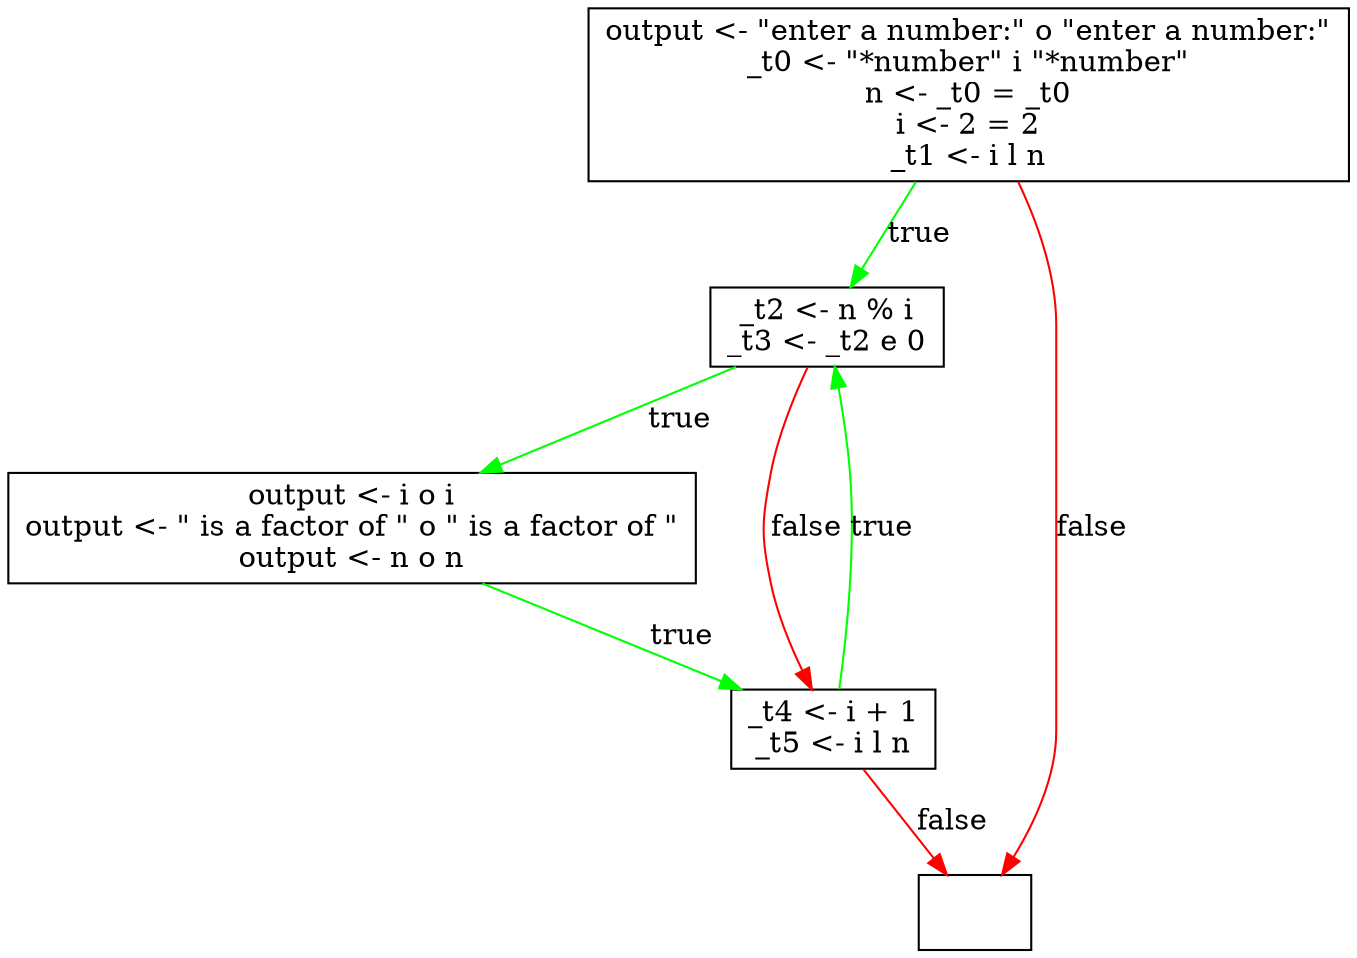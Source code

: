 digraph structs {
blk0 [label="output \<\- \"enter a number:\" o \"enter a number:\"\n_t0 \<\- \"*number\" i \"*number\"\nn \<\- _t0 = _t0\ni \<\- 2 = 2\n_t1 \<\- i l n\n",shape="rect"];
blk2 [label="_t2 \<\- n % i\n_t3 \<\- _t2 e 0\n",shape="rect"];
blk4 [label="output \<\- i o i\noutput \<\- \" is a factor of \" o \" is a factor of \"\noutput \<\- n o n\n",shape="rect"];
blk3 [label="_t4 \<\- i + 1\n_t5 \<\- i l n\n",shape="rect"];
blk2 [label="_t2 \<\- n % i\n_t3 \<\- _t2 e 0\n",shape="rect"];
blk3 [label="_t4 \<\- i + 1\n_t5 \<\- i l n\n",shape="rect"];
blk1 [label="",shape="rect"];
blk1 [label="",shape="rect"];
blk0 -> blk2 [label="true",color="green"];
blk2 -> blk4 [label="true",color="green"];
blk4 -> blk3 [label="true",color="green"];
blk3 -> blk2 [label="true",color="green"];
blk2 -> blk3 [label="false",color="red"];
blk3 -> blk1 [label="false",color="red"];
blk0 -> blk1 [label="false",color="red"];
}